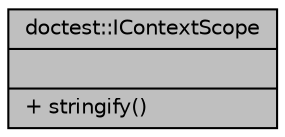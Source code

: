 digraph "doctest::IContextScope"
{
 // LATEX_PDF_SIZE
  edge [fontname="Helvetica",fontsize="10",labelfontname="Helvetica",labelfontsize="10"];
  node [fontname="Helvetica",fontsize="10",shape=record];
  Node1 [label="{doctest::IContextScope\n||+ stringify()\l}",height=0.2,width=0.4,color="black", fillcolor="grey75", style="filled", fontcolor="black",tooltip=" "];
}
